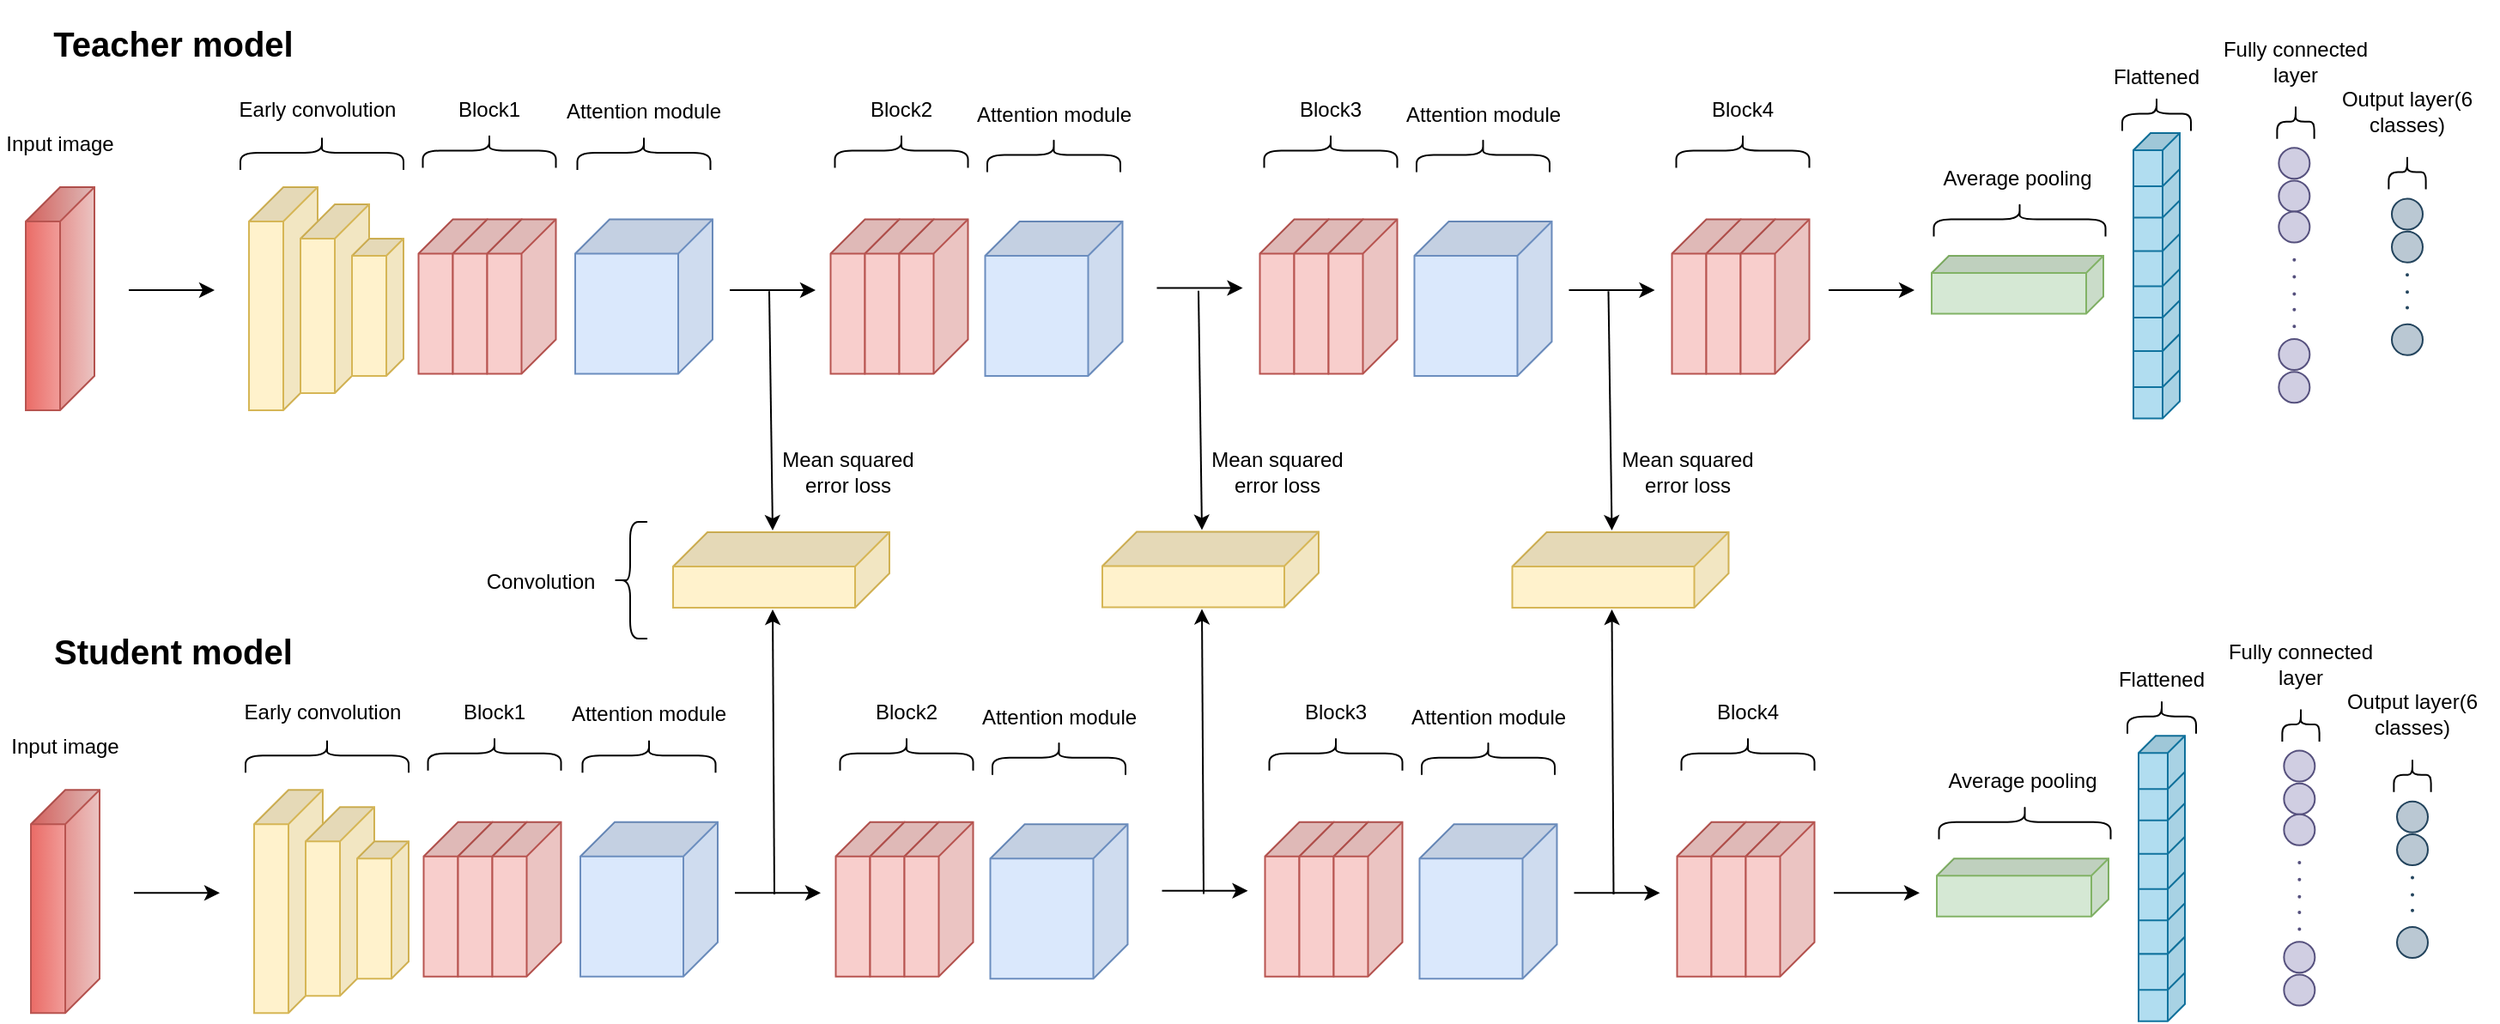 <mxfile version="24.7.7">
  <diagram name="Page-1" id="6wNPviEtGtvyHpQTMu6z">
    <mxGraphModel dx="1420" dy="754" grid="0" gridSize="10" guides="1" tooltips="1" connect="1" arrows="1" fold="1" page="1" pageScale="1" pageWidth="5000" pageHeight="5000" math="0" shadow="0">
      <root>
        <mxCell id="0" />
        <mxCell id="1" parent="0" />
        <mxCell id="qzAD7Rs5hsLMfUEjHufi-1" value="" style="shape=cube;whiteSpace=wrap;html=1;boundedLbl=1;backgroundOutline=1;darkOpacity=0.05;darkOpacity2=0.1;direction=south;fillColor=#f8cecc;strokeColor=#b85450;gradientColor=#ea6b66;" parent="1" vertex="1">
          <mxGeometry x="160" y="410" width="40" height="130" as="geometry" />
        </mxCell>
        <mxCell id="qzAD7Rs5hsLMfUEjHufi-2" value="Input image" style="text;html=1;align=center;verticalAlign=middle;whiteSpace=wrap;rounded=0;" parent="1" vertex="1">
          <mxGeometry x="145" y="370" width="70" height="30" as="geometry" />
        </mxCell>
        <mxCell id="qzAD7Rs5hsLMfUEjHufi-3" value="" style="endArrow=classic;html=1;rounded=0;" parent="1" edge="1">
          <mxGeometry width="50" height="50" relative="1" as="geometry">
            <mxPoint x="220" y="470" as="sourcePoint" />
            <mxPoint x="270" y="470" as="targetPoint" />
          </mxGeometry>
        </mxCell>
        <mxCell id="qzAD7Rs5hsLMfUEjHufi-4" value="" style="shape=cube;whiteSpace=wrap;html=1;boundedLbl=1;backgroundOutline=1;darkOpacity=0.05;darkOpacity2=0.1;direction=south;size=20;fillColor=#fff2cc;strokeColor=#d6b656;" parent="1" vertex="1">
          <mxGeometry x="290" y="410" width="40" height="130" as="geometry" />
        </mxCell>
        <mxCell id="qzAD7Rs5hsLMfUEjHufi-5" value="" style="shape=cube;whiteSpace=wrap;html=1;boundedLbl=1;backgroundOutline=1;darkOpacity=0.05;darkOpacity2=0.1;direction=south;fillColor=#fff2cc;strokeColor=#d6b656;" parent="1" vertex="1">
          <mxGeometry x="320" y="420" width="40" height="110" as="geometry" />
        </mxCell>
        <mxCell id="qzAD7Rs5hsLMfUEjHufi-6" value="" style="shape=cube;whiteSpace=wrap;html=1;boundedLbl=1;backgroundOutline=1;darkOpacity=0.05;darkOpacity2=0.1;direction=south;size=10;fillColor=#fff2cc;strokeColor=#d6b656;" parent="1" vertex="1">
          <mxGeometry x="350" y="440" width="30" height="80" as="geometry" />
        </mxCell>
        <mxCell id="qzAD7Rs5hsLMfUEjHufi-7" value="" style="shape=curlyBracket;whiteSpace=wrap;html=1;rounded=1;flipH=1;labelPosition=right;verticalLabelPosition=middle;align=left;verticalAlign=middle;rotation=-90;" parent="1" vertex="1">
          <mxGeometry x="322.5" y="342.5" width="20" height="95" as="geometry" />
        </mxCell>
        <mxCell id="qzAD7Rs5hsLMfUEjHufi-8" value="Early convolution" style="text;html=1;align=center;verticalAlign=middle;whiteSpace=wrap;rounded=0;" parent="1" vertex="1">
          <mxGeometry x="280" y="350" width="100" height="30" as="geometry" />
        </mxCell>
        <mxCell id="7HWSwMcLxFaWkFFoOp-o-2" value="" style="shape=cube;whiteSpace=wrap;html=1;boundedLbl=1;backgroundOutline=1;darkOpacity=0.05;darkOpacity2=0.1;direction=south;fillColor=#f8cecc;strokeColor=#b85450;" vertex="1" parent="1">
          <mxGeometry x="388.75" y="428.75" width="40" height="90" as="geometry" />
        </mxCell>
        <mxCell id="7HWSwMcLxFaWkFFoOp-o-4" value="" style="shape=cube;whiteSpace=wrap;html=1;boundedLbl=1;backgroundOutline=1;darkOpacity=0.05;darkOpacity2=0.1;direction=south;fillColor=#f8cecc;strokeColor=#b85450;" vertex="1" parent="1">
          <mxGeometry x="408.75" y="428.75" width="40" height="90" as="geometry" />
        </mxCell>
        <mxCell id="7HWSwMcLxFaWkFFoOp-o-5" value="" style="shape=cube;whiteSpace=wrap;html=1;boundedLbl=1;backgroundOutline=1;darkOpacity=0.05;darkOpacity2=0.1;direction=south;fillColor=#f8cecc;strokeColor=#b85450;" vertex="1" parent="1">
          <mxGeometry x="428.75" y="428.75" width="40" height="90" as="geometry" />
        </mxCell>
        <mxCell id="7HWSwMcLxFaWkFFoOp-o-7" value="" style="shape=curlyBracket;whiteSpace=wrap;html=1;rounded=1;flipH=1;labelPosition=right;verticalLabelPosition=middle;align=left;verticalAlign=middle;rotation=-90;" vertex="1" parent="1">
          <mxGeometry x="420" y="350" width="20" height="77.5" as="geometry" />
        </mxCell>
        <mxCell id="7HWSwMcLxFaWkFFoOp-o-8" value="Block1" style="text;html=1;align=center;verticalAlign=middle;whiteSpace=wrap;rounded=0;" vertex="1" parent="1">
          <mxGeometry x="380" y="350" width="100" height="30" as="geometry" />
        </mxCell>
        <mxCell id="7HWSwMcLxFaWkFFoOp-o-9" value="" style="shape=cube;whiteSpace=wrap;html=1;boundedLbl=1;backgroundOutline=1;darkOpacity=0.05;darkOpacity2=0.1;direction=south;fillColor=#dae8fc;strokeColor=#6c8ebf;" vertex="1" parent="1">
          <mxGeometry x="480" y="428.75" width="80" height="90" as="geometry" />
        </mxCell>
        <mxCell id="7HWSwMcLxFaWkFFoOp-o-10" value="" style="shape=curlyBracket;whiteSpace=wrap;html=1;rounded=1;flipH=1;labelPosition=right;verticalLabelPosition=middle;align=left;verticalAlign=middle;rotation=-90;" vertex="1" parent="1">
          <mxGeometry x="510" y="351.25" width="20" height="77.5" as="geometry" />
        </mxCell>
        <mxCell id="7HWSwMcLxFaWkFFoOp-o-11" value="Attention module" style="text;html=1;align=center;verticalAlign=middle;whiteSpace=wrap;rounded=0;" vertex="1" parent="1">
          <mxGeometry x="470" y="351.25" width="100" height="30" as="geometry" />
        </mxCell>
        <mxCell id="7HWSwMcLxFaWkFFoOp-o-12" value="" style="endArrow=classic;html=1;rounded=0;" edge="1" parent="1">
          <mxGeometry width="50" height="50" relative="1" as="geometry">
            <mxPoint x="570" y="470" as="sourcePoint" />
            <mxPoint x="620" y="470" as="targetPoint" />
          </mxGeometry>
        </mxCell>
        <mxCell id="7HWSwMcLxFaWkFFoOp-o-13" value="" style="shape=cube;whiteSpace=wrap;html=1;boundedLbl=1;backgroundOutline=1;darkOpacity=0.05;darkOpacity2=0.1;direction=south;fillColor=#f8cecc;strokeColor=#b85450;" vertex="1" parent="1">
          <mxGeometry x="628.75" y="428.75" width="40" height="90" as="geometry" />
        </mxCell>
        <mxCell id="7HWSwMcLxFaWkFFoOp-o-14" value="" style="shape=cube;whiteSpace=wrap;html=1;boundedLbl=1;backgroundOutline=1;darkOpacity=0.05;darkOpacity2=0.1;direction=south;fillColor=#f8cecc;strokeColor=#b85450;" vertex="1" parent="1">
          <mxGeometry x="648.75" y="428.75" width="40" height="90" as="geometry" />
        </mxCell>
        <mxCell id="7HWSwMcLxFaWkFFoOp-o-15" value="" style="shape=cube;whiteSpace=wrap;html=1;boundedLbl=1;backgroundOutline=1;darkOpacity=0.05;darkOpacity2=0.1;direction=south;fillColor=#f8cecc;strokeColor=#b85450;" vertex="1" parent="1">
          <mxGeometry x="668.75" y="428.75" width="40" height="90" as="geometry" />
        </mxCell>
        <mxCell id="7HWSwMcLxFaWkFFoOp-o-16" value="" style="shape=curlyBracket;whiteSpace=wrap;html=1;rounded=1;flipH=1;labelPosition=right;verticalLabelPosition=middle;align=left;verticalAlign=middle;rotation=-90;" vertex="1" parent="1">
          <mxGeometry x="660" y="350" width="20" height="77.5" as="geometry" />
        </mxCell>
        <mxCell id="7HWSwMcLxFaWkFFoOp-o-17" value="Block2" style="text;html=1;align=center;verticalAlign=middle;whiteSpace=wrap;rounded=0;" vertex="1" parent="1">
          <mxGeometry x="620" y="350" width="100" height="30" as="geometry" />
        </mxCell>
        <mxCell id="7HWSwMcLxFaWkFFoOp-o-18" value="" style="shape=cube;whiteSpace=wrap;html=1;boundedLbl=1;backgroundOutline=1;darkOpacity=0.05;darkOpacity2=0.1;direction=south;fillColor=#dae8fc;strokeColor=#6c8ebf;" vertex="1" parent="1">
          <mxGeometry x="718.75" y="430" width="80" height="90" as="geometry" />
        </mxCell>
        <mxCell id="7HWSwMcLxFaWkFFoOp-o-19" value="" style="shape=curlyBracket;whiteSpace=wrap;html=1;rounded=1;flipH=1;labelPosition=right;verticalLabelPosition=middle;align=left;verticalAlign=middle;rotation=-90;" vertex="1" parent="1">
          <mxGeometry x="748.75" y="352.5" width="20" height="77.5" as="geometry" />
        </mxCell>
        <mxCell id="7HWSwMcLxFaWkFFoOp-o-20" value="Attention module" style="text;html=1;align=center;verticalAlign=middle;whiteSpace=wrap;rounded=0;" vertex="1" parent="1">
          <mxGeometry x="708.75" y="352.5" width="100" height="30" as="geometry" />
        </mxCell>
        <mxCell id="7HWSwMcLxFaWkFFoOp-o-21" value="" style="endArrow=classic;html=1;rounded=0;" edge="1" parent="1">
          <mxGeometry width="50" height="50" relative="1" as="geometry">
            <mxPoint x="818.75" y="468.75" as="sourcePoint" />
            <mxPoint x="868.75" y="468.75" as="targetPoint" />
          </mxGeometry>
        </mxCell>
        <mxCell id="7HWSwMcLxFaWkFFoOp-o-22" value="" style="shape=cube;whiteSpace=wrap;html=1;boundedLbl=1;backgroundOutline=1;darkOpacity=0.05;darkOpacity2=0.1;direction=south;fillColor=#f8cecc;strokeColor=#b85450;" vertex="1" parent="1">
          <mxGeometry x="878.75" y="428.75" width="40" height="90" as="geometry" />
        </mxCell>
        <mxCell id="7HWSwMcLxFaWkFFoOp-o-23" value="" style="shape=cube;whiteSpace=wrap;html=1;boundedLbl=1;backgroundOutline=1;darkOpacity=0.05;darkOpacity2=0.1;direction=south;fillColor=#f8cecc;strokeColor=#b85450;" vertex="1" parent="1">
          <mxGeometry x="898.75" y="428.75" width="40" height="90" as="geometry" />
        </mxCell>
        <mxCell id="7HWSwMcLxFaWkFFoOp-o-24" value="" style="shape=cube;whiteSpace=wrap;html=1;boundedLbl=1;backgroundOutline=1;darkOpacity=0.05;darkOpacity2=0.1;direction=south;fillColor=#f8cecc;strokeColor=#b85450;" vertex="1" parent="1">
          <mxGeometry x="918.75" y="428.75" width="40" height="90" as="geometry" />
        </mxCell>
        <mxCell id="7HWSwMcLxFaWkFFoOp-o-25" value="" style="shape=curlyBracket;whiteSpace=wrap;html=1;rounded=1;flipH=1;labelPosition=right;verticalLabelPosition=middle;align=left;verticalAlign=middle;rotation=-90;" vertex="1" parent="1">
          <mxGeometry x="910" y="350" width="20" height="77.5" as="geometry" />
        </mxCell>
        <mxCell id="7HWSwMcLxFaWkFFoOp-o-26" value="Block3" style="text;html=1;align=center;verticalAlign=middle;whiteSpace=wrap;rounded=0;" vertex="1" parent="1">
          <mxGeometry x="870" y="350" width="100" height="30" as="geometry" />
        </mxCell>
        <mxCell id="7HWSwMcLxFaWkFFoOp-o-27" value="" style="shape=cube;whiteSpace=wrap;html=1;boundedLbl=1;backgroundOutline=1;darkOpacity=0.05;darkOpacity2=0.1;direction=south;fillColor=#dae8fc;strokeColor=#6c8ebf;" vertex="1" parent="1">
          <mxGeometry x="968.75" y="430" width="80" height="90" as="geometry" />
        </mxCell>
        <mxCell id="7HWSwMcLxFaWkFFoOp-o-28" value="" style="shape=curlyBracket;whiteSpace=wrap;html=1;rounded=1;flipH=1;labelPosition=right;verticalLabelPosition=middle;align=left;verticalAlign=middle;rotation=-90;" vertex="1" parent="1">
          <mxGeometry x="998.75" y="352.5" width="20" height="77.5" as="geometry" />
        </mxCell>
        <mxCell id="7HWSwMcLxFaWkFFoOp-o-29" value="Attention module" style="text;html=1;align=center;verticalAlign=middle;whiteSpace=wrap;rounded=0;" vertex="1" parent="1">
          <mxGeometry x="958.75" y="352.5" width="100" height="30" as="geometry" />
        </mxCell>
        <mxCell id="7HWSwMcLxFaWkFFoOp-o-30" value="" style="endArrow=classic;html=1;rounded=0;" edge="1" parent="1">
          <mxGeometry width="50" height="50" relative="1" as="geometry">
            <mxPoint x="1058.75" y="470" as="sourcePoint" />
            <mxPoint x="1108.75" y="470" as="targetPoint" />
          </mxGeometry>
        </mxCell>
        <mxCell id="7HWSwMcLxFaWkFFoOp-o-31" value="" style="shape=cube;whiteSpace=wrap;html=1;boundedLbl=1;backgroundOutline=1;darkOpacity=0.05;darkOpacity2=0.1;direction=south;fillColor=#f8cecc;strokeColor=#b85450;" vertex="1" parent="1">
          <mxGeometry x="1118.75" y="428.75" width="40" height="90" as="geometry" />
        </mxCell>
        <mxCell id="7HWSwMcLxFaWkFFoOp-o-32" value="" style="shape=cube;whiteSpace=wrap;html=1;boundedLbl=1;backgroundOutline=1;darkOpacity=0.05;darkOpacity2=0.1;direction=south;fillColor=#f8cecc;strokeColor=#b85450;" vertex="1" parent="1">
          <mxGeometry x="1138.75" y="428.75" width="40" height="90" as="geometry" />
        </mxCell>
        <mxCell id="7HWSwMcLxFaWkFFoOp-o-33" value="" style="shape=cube;whiteSpace=wrap;html=1;boundedLbl=1;backgroundOutline=1;darkOpacity=0.05;darkOpacity2=0.1;direction=south;fillColor=#f8cecc;strokeColor=#b85450;" vertex="1" parent="1">
          <mxGeometry x="1158.75" y="428.75" width="40" height="90" as="geometry" />
        </mxCell>
        <mxCell id="7HWSwMcLxFaWkFFoOp-o-34" value="" style="shape=curlyBracket;whiteSpace=wrap;html=1;rounded=1;flipH=1;labelPosition=right;verticalLabelPosition=middle;align=left;verticalAlign=middle;rotation=-90;" vertex="1" parent="1">
          <mxGeometry x="1150" y="350" width="20" height="77.5" as="geometry" />
        </mxCell>
        <mxCell id="7HWSwMcLxFaWkFFoOp-o-35" value="Block4" style="text;html=1;align=center;verticalAlign=middle;whiteSpace=wrap;rounded=0;" vertex="1" parent="1">
          <mxGeometry x="1110" y="350" width="100" height="30" as="geometry" />
        </mxCell>
        <mxCell id="7HWSwMcLxFaWkFFoOp-o-36" value="" style="shape=cube;whiteSpace=wrap;html=1;boundedLbl=1;backgroundOutline=1;darkOpacity=0.05;darkOpacity2=0.1;size=10;direction=south;fillColor=#d5e8d4;strokeColor=#82b366;" vertex="1" parent="1">
          <mxGeometry x="1270" y="450" width="100" height="33.75" as="geometry" />
        </mxCell>
        <mxCell id="7HWSwMcLxFaWkFFoOp-o-37" value="" style="endArrow=classic;html=1;rounded=0;" edge="1" parent="1">
          <mxGeometry width="50" height="50" relative="1" as="geometry">
            <mxPoint x="1210" y="470" as="sourcePoint" />
            <mxPoint x="1260" y="470" as="targetPoint" />
          </mxGeometry>
        </mxCell>
        <mxCell id="7HWSwMcLxFaWkFFoOp-o-38" value="" style="shape=curlyBracket;whiteSpace=wrap;html=1;rounded=1;flipH=1;labelPosition=right;verticalLabelPosition=middle;align=left;verticalAlign=middle;rotation=-90;" vertex="1" parent="1">
          <mxGeometry x="1311.25" y="378.75" width="20" height="100" as="geometry" />
        </mxCell>
        <mxCell id="7HWSwMcLxFaWkFFoOp-o-39" value="Average pooling" style="text;html=1;align=center;verticalAlign=middle;whiteSpace=wrap;rounded=0;" vertex="1" parent="1">
          <mxGeometry x="1270" y="390" width="100" height="30" as="geometry" />
        </mxCell>
        <mxCell id="7HWSwMcLxFaWkFFoOp-o-57" value="" style="shape=cube;whiteSpace=wrap;html=1;boundedLbl=1;backgroundOutline=1;darkOpacity=0.05;darkOpacity2=0.1;size=10;direction=south;fillColor=#b1ddf0;strokeColor=#10739e;" vertex="1" parent="1">
          <mxGeometry x="1387.5" y="515.5" width="27" height="29.25" as="geometry" />
        </mxCell>
        <mxCell id="7HWSwMcLxFaWkFFoOp-o-58" value="" style="shape=cube;whiteSpace=wrap;html=1;boundedLbl=1;backgroundOutline=1;darkOpacity=0.05;darkOpacity2=0.1;size=10;direction=south;fillColor=#b1ddf0;strokeColor=#10739e;" vertex="1" parent="1">
          <mxGeometry x="1387.5" y="495.5" width="27" height="31" as="geometry" />
        </mxCell>
        <mxCell id="7HWSwMcLxFaWkFFoOp-o-59" value="" style="shape=cube;whiteSpace=wrap;html=1;boundedLbl=1;backgroundOutline=1;darkOpacity=0.05;darkOpacity2=0.1;size=10;direction=south;fillColor=#b1ddf0;strokeColor=#10739e;" vertex="1" parent="1">
          <mxGeometry x="1387.5" y="474.5" width="27" height="31" as="geometry" />
        </mxCell>
        <mxCell id="7HWSwMcLxFaWkFFoOp-o-60" value="" style="shape=cube;whiteSpace=wrap;html=1;boundedLbl=1;backgroundOutline=1;darkOpacity=0.05;darkOpacity2=0.1;size=10;direction=south;fillColor=#b1ddf0;strokeColor=#10739e;" vertex="1" parent="1">
          <mxGeometry x="1387.5" y="456.75" width="27" height="29.25" as="geometry" />
        </mxCell>
        <mxCell id="7HWSwMcLxFaWkFFoOp-o-61" value="" style="shape=cube;whiteSpace=wrap;html=1;boundedLbl=1;backgroundOutline=1;darkOpacity=0.05;darkOpacity2=0.1;size=10;direction=south;fillColor=#b1ddf0;strokeColor=#10739e;" vertex="1" parent="1">
          <mxGeometry x="1387.5" y="436.75" width="27" height="31" as="geometry" />
        </mxCell>
        <mxCell id="7HWSwMcLxFaWkFFoOp-o-62" value="" style="shape=cube;whiteSpace=wrap;html=1;boundedLbl=1;backgroundOutline=1;darkOpacity=0.05;darkOpacity2=0.1;size=10;direction=south;fillColor=#b1ddf0;strokeColor=#10739e;" vertex="1" parent="1">
          <mxGeometry x="1387.5" y="416.25" width="27" height="31" as="geometry" />
        </mxCell>
        <mxCell id="7HWSwMcLxFaWkFFoOp-o-63" value="" style="shape=cube;whiteSpace=wrap;html=1;boundedLbl=1;backgroundOutline=1;darkOpacity=0.05;darkOpacity2=0.1;size=10;direction=south;fillColor=#b1ddf0;strokeColor=#10739e;" vertex="1" parent="1">
          <mxGeometry x="1387.5" y="398.5" width="27" height="29.25" as="geometry" />
        </mxCell>
        <mxCell id="7HWSwMcLxFaWkFFoOp-o-64" value="" style="shape=cube;whiteSpace=wrap;html=1;boundedLbl=1;backgroundOutline=1;darkOpacity=0.05;darkOpacity2=0.1;size=10;direction=south;fillColor=#b1ddf0;strokeColor=#10739e;" vertex="1" parent="1">
          <mxGeometry x="1387.5" y="378.5" width="27" height="31" as="geometry" />
        </mxCell>
        <mxCell id="7HWSwMcLxFaWkFFoOp-o-65" value="" style="shape=curlyBracket;whiteSpace=wrap;html=1;rounded=1;flipH=1;labelPosition=right;verticalLabelPosition=middle;align=left;verticalAlign=middle;rotation=-90;" vertex="1" parent="1">
          <mxGeometry x="1391" y="347.25" width="20" height="40" as="geometry" />
        </mxCell>
        <mxCell id="7HWSwMcLxFaWkFFoOp-o-66" value="Flattened" style="text;html=1;align=center;verticalAlign=middle;whiteSpace=wrap;rounded=0;" vertex="1" parent="1">
          <mxGeometry x="1351" y="331" width="100" height="30" as="geometry" />
        </mxCell>
        <mxCell id="7HWSwMcLxFaWkFFoOp-o-67" value="" style="ellipse;whiteSpace=wrap;html=1;aspect=fixed;fillColor=#d0cee2;strokeColor=#56517e;" vertex="1" parent="1">
          <mxGeometry x="1472.18" y="387.12" width="18" height="18" as="geometry" />
        </mxCell>
        <mxCell id="7HWSwMcLxFaWkFFoOp-o-68" value="" style="ellipse;whiteSpace=wrap;html=1;aspect=fixed;fillColor=#d0cee2;strokeColor=#56517e;" vertex="1" parent="1">
          <mxGeometry x="1472.18" y="406.25" width="18" height="18" as="geometry" />
        </mxCell>
        <mxCell id="7HWSwMcLxFaWkFFoOp-o-69" value="" style="ellipse;whiteSpace=wrap;html=1;aspect=fixed;fillColor=#d0cee2;strokeColor=#56517e;" vertex="1" parent="1">
          <mxGeometry x="1472.18" y="424.25" width="18" height="18" as="geometry" />
        </mxCell>
        <mxCell id="7HWSwMcLxFaWkFFoOp-o-73" value="" style="ellipse;whiteSpace=wrap;html=1;aspect=fixed;fillColor=#d0cee2;strokeColor=#56517e;" vertex="1" parent="1">
          <mxGeometry x="1472.18" y="498.51" width="18" height="18" as="geometry" />
        </mxCell>
        <mxCell id="7HWSwMcLxFaWkFFoOp-o-74" value="" style="ellipse;whiteSpace=wrap;html=1;aspect=fixed;fillColor=#d0cee2;strokeColor=#56517e;" vertex="1" parent="1">
          <mxGeometry x="1472.18" y="517.64" width="18" height="18" as="geometry" />
        </mxCell>
        <mxCell id="7HWSwMcLxFaWkFFoOp-o-75" value="" style="ellipse;whiteSpace=wrap;html=1;aspect=fixed;fillColor=#bac8d3;strokeColor=#23445d;" vertex="1" parent="1">
          <mxGeometry x="1538" y="416.73" width="18" height="18" as="geometry" />
        </mxCell>
        <mxCell id="7HWSwMcLxFaWkFFoOp-o-76" value="" style="ellipse;whiteSpace=wrap;html=1;aspect=fixed;fillColor=#bac8d3;strokeColor=#23445d;" vertex="1" parent="1">
          <mxGeometry x="1538" y="435.86" width="18" height="18" as="geometry" />
        </mxCell>
        <mxCell id="7HWSwMcLxFaWkFFoOp-o-77" value="" style="ellipse;whiteSpace=wrap;html=1;aspect=fixed;fillColor=#bac8d3;strokeColor=#23445d;" vertex="1" parent="1">
          <mxGeometry x="1546.5" y="460.62" width="1" height="1" as="geometry" />
        </mxCell>
        <mxCell id="7HWSwMcLxFaWkFFoOp-o-79" value="" style="ellipse;whiteSpace=wrap;html=1;aspect=fixed;fillColor=#bac8d3;strokeColor=#23445d;" vertex="1" parent="1">
          <mxGeometry x="1546.5" y="470.61" width="1" height="1" as="geometry" />
        </mxCell>
        <mxCell id="7HWSwMcLxFaWkFFoOp-o-80" value="" style="ellipse;whiteSpace=wrap;html=1;aspect=fixed;fillColor=#bac8d3;strokeColor=#23445d;" vertex="1" parent="1">
          <mxGeometry x="1546.5" y="479.75" width="1" height="1" as="geometry" />
        </mxCell>
        <mxCell id="7HWSwMcLxFaWkFFoOp-o-83" value="" style="ellipse;whiteSpace=wrap;html=1;aspect=fixed;fillColor=#bac8d3;strokeColor=#23445d;" vertex="1" parent="1">
          <mxGeometry x="1538" y="489.86" width="18" height="18" as="geometry" />
        </mxCell>
        <mxCell id="7HWSwMcLxFaWkFFoOp-o-84" value="" style="ellipse;whiteSpace=wrap;html=1;aspect=fixed;fillColor=#d0cee2;strokeColor=#56517e;" vertex="1" parent="1">
          <mxGeometry x="1480.68" y="461.8" width="1" height="1" as="geometry" />
        </mxCell>
        <mxCell id="7HWSwMcLxFaWkFFoOp-o-85" value="" style="ellipse;whiteSpace=wrap;html=1;aspect=fixed;fillColor=#d0cee2;strokeColor=#56517e;" vertex="1" parent="1">
          <mxGeometry x="1480.68" y="471.79" width="1" height="1" as="geometry" />
        </mxCell>
        <mxCell id="7HWSwMcLxFaWkFFoOp-o-86" value="" style="ellipse;whiteSpace=wrap;html=1;aspect=fixed;fillColor=#d0cee2;strokeColor=#56517e;" vertex="1" parent="1">
          <mxGeometry x="1480.68" y="480.93" width="1" height="1" as="geometry" />
        </mxCell>
        <mxCell id="7HWSwMcLxFaWkFFoOp-o-87" value="" style="ellipse;whiteSpace=wrap;html=1;aspect=fixed;fillColor=#d0cee2;strokeColor=#56517e;" vertex="1" parent="1">
          <mxGeometry x="1480.68" y="451.87" width="1" height="1" as="geometry" />
        </mxCell>
        <mxCell id="7HWSwMcLxFaWkFFoOp-o-88" value="" style="ellipse;whiteSpace=wrap;html=1;aspect=fixed;fillColor=#d0cee2;strokeColor=#56517e;" vertex="1" parent="1">
          <mxGeometry x="1480.68" y="490.62" width="1" height="1" as="geometry" />
        </mxCell>
        <mxCell id="7HWSwMcLxFaWkFFoOp-o-89" value="" style="shape=curlyBracket;whiteSpace=wrap;html=1;rounded=1;flipH=1;labelPosition=right;verticalLabelPosition=middle;align=left;verticalAlign=middle;rotation=-90;" vertex="1" parent="1">
          <mxGeometry x="1472" y="361.06" width="20" height="21.62" as="geometry" />
        </mxCell>
        <mxCell id="7HWSwMcLxFaWkFFoOp-o-90" value="Fully connected layer" style="text;html=1;align=center;verticalAlign=middle;whiteSpace=wrap;rounded=0;" vertex="1" parent="1">
          <mxGeometry x="1432" y="321.87" width="100" height="30" as="geometry" />
        </mxCell>
        <mxCell id="7HWSwMcLxFaWkFFoOp-o-91" value="" style="shape=curlyBracket;whiteSpace=wrap;html=1;rounded=1;flipH=1;labelPosition=right;verticalLabelPosition=middle;align=left;verticalAlign=middle;rotation=-90;" vertex="1" parent="1">
          <mxGeometry x="1537" y="390.44" width="20" height="21.62" as="geometry" />
        </mxCell>
        <mxCell id="7HWSwMcLxFaWkFFoOp-o-92" value="Output layer(6 classes)" style="text;html=1;align=center;verticalAlign=middle;whiteSpace=wrap;rounded=0;" vertex="1" parent="1">
          <mxGeometry x="1497" y="351.25" width="100" height="30" as="geometry" />
        </mxCell>
        <mxCell id="7HWSwMcLxFaWkFFoOp-o-93" value="" style="shape=cube;whiteSpace=wrap;html=1;boundedLbl=1;backgroundOutline=1;darkOpacity=0.05;darkOpacity2=0.1;direction=south;fillColor=#f8cecc;strokeColor=#b85450;gradientColor=#ea6b66;" vertex="1" parent="1">
          <mxGeometry x="163" y="761.13" width="40" height="130" as="geometry" />
        </mxCell>
        <mxCell id="7HWSwMcLxFaWkFFoOp-o-94" value="Input image" style="text;html=1;align=center;verticalAlign=middle;whiteSpace=wrap;rounded=0;" vertex="1" parent="1">
          <mxGeometry x="148" y="721.13" width="70" height="30" as="geometry" />
        </mxCell>
        <mxCell id="7HWSwMcLxFaWkFFoOp-o-95" value="" style="endArrow=classic;html=1;rounded=0;" edge="1" parent="1">
          <mxGeometry width="50" height="50" relative="1" as="geometry">
            <mxPoint x="223" y="821.13" as="sourcePoint" />
            <mxPoint x="273" y="821.13" as="targetPoint" />
          </mxGeometry>
        </mxCell>
        <mxCell id="7HWSwMcLxFaWkFFoOp-o-96" value="" style="shape=cube;whiteSpace=wrap;html=1;boundedLbl=1;backgroundOutline=1;darkOpacity=0.05;darkOpacity2=0.1;direction=south;size=20;fillColor=#fff2cc;strokeColor=#d6b656;" vertex="1" parent="1">
          <mxGeometry x="293" y="761.13" width="40" height="130" as="geometry" />
        </mxCell>
        <mxCell id="7HWSwMcLxFaWkFFoOp-o-97" value="" style="shape=cube;whiteSpace=wrap;html=1;boundedLbl=1;backgroundOutline=1;darkOpacity=0.05;darkOpacity2=0.1;direction=south;fillColor=#fff2cc;strokeColor=#d6b656;" vertex="1" parent="1">
          <mxGeometry x="323" y="771.13" width="40" height="110" as="geometry" />
        </mxCell>
        <mxCell id="7HWSwMcLxFaWkFFoOp-o-98" value="" style="shape=cube;whiteSpace=wrap;html=1;boundedLbl=1;backgroundOutline=1;darkOpacity=0.05;darkOpacity2=0.1;direction=south;size=10;fillColor=#fff2cc;strokeColor=#d6b656;" vertex="1" parent="1">
          <mxGeometry x="353" y="791.13" width="30" height="80" as="geometry" />
        </mxCell>
        <mxCell id="7HWSwMcLxFaWkFFoOp-o-99" value="" style="shape=curlyBracket;whiteSpace=wrap;html=1;rounded=1;flipH=1;labelPosition=right;verticalLabelPosition=middle;align=left;verticalAlign=middle;rotation=-90;" vertex="1" parent="1">
          <mxGeometry x="325.5" y="693.63" width="20" height="95" as="geometry" />
        </mxCell>
        <mxCell id="7HWSwMcLxFaWkFFoOp-o-100" value="Early convolution" style="text;html=1;align=center;verticalAlign=middle;whiteSpace=wrap;rounded=0;" vertex="1" parent="1">
          <mxGeometry x="283" y="701.13" width="100" height="30" as="geometry" />
        </mxCell>
        <mxCell id="7HWSwMcLxFaWkFFoOp-o-101" value="" style="shape=cube;whiteSpace=wrap;html=1;boundedLbl=1;backgroundOutline=1;darkOpacity=0.05;darkOpacity2=0.1;direction=south;fillColor=#f8cecc;strokeColor=#b85450;" vertex="1" parent="1">
          <mxGeometry x="391.75" y="779.88" width="40" height="90" as="geometry" />
        </mxCell>
        <mxCell id="7HWSwMcLxFaWkFFoOp-o-102" value="" style="shape=cube;whiteSpace=wrap;html=1;boundedLbl=1;backgroundOutline=1;darkOpacity=0.05;darkOpacity2=0.1;direction=south;fillColor=#f8cecc;strokeColor=#b85450;" vertex="1" parent="1">
          <mxGeometry x="411.75" y="779.88" width="40" height="90" as="geometry" />
        </mxCell>
        <mxCell id="7HWSwMcLxFaWkFFoOp-o-103" value="" style="shape=cube;whiteSpace=wrap;html=1;boundedLbl=1;backgroundOutline=1;darkOpacity=0.05;darkOpacity2=0.1;direction=south;fillColor=#f8cecc;strokeColor=#b85450;" vertex="1" parent="1">
          <mxGeometry x="431.75" y="779.88" width="40" height="90" as="geometry" />
        </mxCell>
        <mxCell id="7HWSwMcLxFaWkFFoOp-o-104" value="" style="shape=curlyBracket;whiteSpace=wrap;html=1;rounded=1;flipH=1;labelPosition=right;verticalLabelPosition=middle;align=left;verticalAlign=middle;rotation=-90;" vertex="1" parent="1">
          <mxGeometry x="423" y="701.13" width="20" height="77.5" as="geometry" />
        </mxCell>
        <mxCell id="7HWSwMcLxFaWkFFoOp-o-105" value="Block1" style="text;html=1;align=center;verticalAlign=middle;whiteSpace=wrap;rounded=0;" vertex="1" parent="1">
          <mxGeometry x="383" y="701.13" width="100" height="30" as="geometry" />
        </mxCell>
        <mxCell id="7HWSwMcLxFaWkFFoOp-o-106" value="" style="shape=cube;whiteSpace=wrap;html=1;boundedLbl=1;backgroundOutline=1;darkOpacity=0.05;darkOpacity2=0.1;direction=south;fillColor=#dae8fc;strokeColor=#6c8ebf;" vertex="1" parent="1">
          <mxGeometry x="483" y="779.88" width="80" height="90" as="geometry" />
        </mxCell>
        <mxCell id="7HWSwMcLxFaWkFFoOp-o-107" value="" style="shape=curlyBracket;whiteSpace=wrap;html=1;rounded=1;flipH=1;labelPosition=right;verticalLabelPosition=middle;align=left;verticalAlign=middle;rotation=-90;" vertex="1" parent="1">
          <mxGeometry x="513" y="702.38" width="20" height="77.5" as="geometry" />
        </mxCell>
        <mxCell id="7HWSwMcLxFaWkFFoOp-o-108" value="Attention module" style="text;html=1;align=center;verticalAlign=middle;whiteSpace=wrap;rounded=0;" vertex="1" parent="1">
          <mxGeometry x="473" y="702.38" width="100" height="30" as="geometry" />
        </mxCell>
        <mxCell id="7HWSwMcLxFaWkFFoOp-o-109" value="" style="endArrow=classic;html=1;rounded=0;" edge="1" parent="1">
          <mxGeometry width="50" height="50" relative="1" as="geometry">
            <mxPoint x="573" y="821.13" as="sourcePoint" />
            <mxPoint x="623" y="821.13" as="targetPoint" />
          </mxGeometry>
        </mxCell>
        <mxCell id="7HWSwMcLxFaWkFFoOp-o-110" value="" style="shape=cube;whiteSpace=wrap;html=1;boundedLbl=1;backgroundOutline=1;darkOpacity=0.05;darkOpacity2=0.1;direction=south;fillColor=#f8cecc;strokeColor=#b85450;" vertex="1" parent="1">
          <mxGeometry x="631.75" y="779.88" width="40" height="90" as="geometry" />
        </mxCell>
        <mxCell id="7HWSwMcLxFaWkFFoOp-o-111" value="" style="shape=cube;whiteSpace=wrap;html=1;boundedLbl=1;backgroundOutline=1;darkOpacity=0.05;darkOpacity2=0.1;direction=south;fillColor=#f8cecc;strokeColor=#b85450;" vertex="1" parent="1">
          <mxGeometry x="651.75" y="779.88" width="40" height="90" as="geometry" />
        </mxCell>
        <mxCell id="7HWSwMcLxFaWkFFoOp-o-112" value="" style="shape=cube;whiteSpace=wrap;html=1;boundedLbl=1;backgroundOutline=1;darkOpacity=0.05;darkOpacity2=0.1;direction=south;fillColor=#f8cecc;strokeColor=#b85450;" vertex="1" parent="1">
          <mxGeometry x="671.75" y="779.88" width="40" height="90" as="geometry" />
        </mxCell>
        <mxCell id="7HWSwMcLxFaWkFFoOp-o-113" value="" style="shape=curlyBracket;whiteSpace=wrap;html=1;rounded=1;flipH=1;labelPosition=right;verticalLabelPosition=middle;align=left;verticalAlign=middle;rotation=-90;" vertex="1" parent="1">
          <mxGeometry x="663" y="701.13" width="20" height="77.5" as="geometry" />
        </mxCell>
        <mxCell id="7HWSwMcLxFaWkFFoOp-o-114" value="Block2" style="text;html=1;align=center;verticalAlign=middle;whiteSpace=wrap;rounded=0;" vertex="1" parent="1">
          <mxGeometry x="623" y="701.13" width="100" height="30" as="geometry" />
        </mxCell>
        <mxCell id="7HWSwMcLxFaWkFFoOp-o-115" value="" style="shape=cube;whiteSpace=wrap;html=1;boundedLbl=1;backgroundOutline=1;darkOpacity=0.05;darkOpacity2=0.1;direction=south;fillColor=#dae8fc;strokeColor=#6c8ebf;" vertex="1" parent="1">
          <mxGeometry x="721.75" y="781.13" width="80" height="90" as="geometry" />
        </mxCell>
        <mxCell id="7HWSwMcLxFaWkFFoOp-o-116" value="" style="shape=curlyBracket;whiteSpace=wrap;html=1;rounded=1;flipH=1;labelPosition=right;verticalLabelPosition=middle;align=left;verticalAlign=middle;rotation=-90;" vertex="1" parent="1">
          <mxGeometry x="751.75" y="703.63" width="20" height="77.5" as="geometry" />
        </mxCell>
        <mxCell id="7HWSwMcLxFaWkFFoOp-o-117" value="Attention module" style="text;html=1;align=center;verticalAlign=middle;whiteSpace=wrap;rounded=0;" vertex="1" parent="1">
          <mxGeometry x="711.75" y="703.63" width="100" height="30" as="geometry" />
        </mxCell>
        <mxCell id="7HWSwMcLxFaWkFFoOp-o-118" value="" style="endArrow=classic;html=1;rounded=0;" edge="1" parent="1">
          <mxGeometry width="50" height="50" relative="1" as="geometry">
            <mxPoint x="821.75" y="819.88" as="sourcePoint" />
            <mxPoint x="871.75" y="819.88" as="targetPoint" />
          </mxGeometry>
        </mxCell>
        <mxCell id="7HWSwMcLxFaWkFFoOp-o-119" value="" style="shape=cube;whiteSpace=wrap;html=1;boundedLbl=1;backgroundOutline=1;darkOpacity=0.05;darkOpacity2=0.1;direction=south;fillColor=#f8cecc;strokeColor=#b85450;" vertex="1" parent="1">
          <mxGeometry x="881.75" y="779.88" width="40" height="90" as="geometry" />
        </mxCell>
        <mxCell id="7HWSwMcLxFaWkFFoOp-o-120" value="" style="shape=cube;whiteSpace=wrap;html=1;boundedLbl=1;backgroundOutline=1;darkOpacity=0.05;darkOpacity2=0.1;direction=south;fillColor=#f8cecc;strokeColor=#b85450;" vertex="1" parent="1">
          <mxGeometry x="901.75" y="779.88" width="40" height="90" as="geometry" />
        </mxCell>
        <mxCell id="7HWSwMcLxFaWkFFoOp-o-121" value="" style="shape=cube;whiteSpace=wrap;html=1;boundedLbl=1;backgroundOutline=1;darkOpacity=0.05;darkOpacity2=0.1;direction=south;fillColor=#f8cecc;strokeColor=#b85450;" vertex="1" parent="1">
          <mxGeometry x="921.75" y="779.88" width="40" height="90" as="geometry" />
        </mxCell>
        <mxCell id="7HWSwMcLxFaWkFFoOp-o-122" value="" style="shape=curlyBracket;whiteSpace=wrap;html=1;rounded=1;flipH=1;labelPosition=right;verticalLabelPosition=middle;align=left;verticalAlign=middle;rotation=-90;" vertex="1" parent="1">
          <mxGeometry x="913" y="701.13" width="20" height="77.5" as="geometry" />
        </mxCell>
        <mxCell id="7HWSwMcLxFaWkFFoOp-o-123" value="Block3" style="text;html=1;align=center;verticalAlign=middle;whiteSpace=wrap;rounded=0;" vertex="1" parent="1">
          <mxGeometry x="873" y="701.13" width="100" height="30" as="geometry" />
        </mxCell>
        <mxCell id="7HWSwMcLxFaWkFFoOp-o-124" value="" style="shape=cube;whiteSpace=wrap;html=1;boundedLbl=1;backgroundOutline=1;darkOpacity=0.05;darkOpacity2=0.1;direction=south;fillColor=#dae8fc;strokeColor=#6c8ebf;" vertex="1" parent="1">
          <mxGeometry x="971.75" y="781.13" width="80" height="90" as="geometry" />
        </mxCell>
        <mxCell id="7HWSwMcLxFaWkFFoOp-o-125" value="" style="shape=curlyBracket;whiteSpace=wrap;html=1;rounded=1;flipH=1;labelPosition=right;verticalLabelPosition=middle;align=left;verticalAlign=middle;rotation=-90;" vertex="1" parent="1">
          <mxGeometry x="1001.75" y="703.63" width="20" height="77.5" as="geometry" />
        </mxCell>
        <mxCell id="7HWSwMcLxFaWkFFoOp-o-126" value="Attention module" style="text;html=1;align=center;verticalAlign=middle;whiteSpace=wrap;rounded=0;" vertex="1" parent="1">
          <mxGeometry x="961.75" y="703.63" width="100" height="30" as="geometry" />
        </mxCell>
        <mxCell id="7HWSwMcLxFaWkFFoOp-o-127" value="" style="endArrow=classic;html=1;rounded=0;" edge="1" parent="1">
          <mxGeometry width="50" height="50" relative="1" as="geometry">
            <mxPoint x="1061.75" y="821.13" as="sourcePoint" />
            <mxPoint x="1111.75" y="821.13" as="targetPoint" />
          </mxGeometry>
        </mxCell>
        <mxCell id="7HWSwMcLxFaWkFFoOp-o-128" value="" style="shape=cube;whiteSpace=wrap;html=1;boundedLbl=1;backgroundOutline=1;darkOpacity=0.05;darkOpacity2=0.1;direction=south;fillColor=#f8cecc;strokeColor=#b85450;" vertex="1" parent="1">
          <mxGeometry x="1121.75" y="779.88" width="40" height="90" as="geometry" />
        </mxCell>
        <mxCell id="7HWSwMcLxFaWkFFoOp-o-129" value="" style="shape=cube;whiteSpace=wrap;html=1;boundedLbl=1;backgroundOutline=1;darkOpacity=0.05;darkOpacity2=0.1;direction=south;fillColor=#f8cecc;strokeColor=#b85450;" vertex="1" parent="1">
          <mxGeometry x="1141.75" y="779.88" width="40" height="90" as="geometry" />
        </mxCell>
        <mxCell id="7HWSwMcLxFaWkFFoOp-o-130" value="" style="shape=cube;whiteSpace=wrap;html=1;boundedLbl=1;backgroundOutline=1;darkOpacity=0.05;darkOpacity2=0.1;direction=south;fillColor=#f8cecc;strokeColor=#b85450;" vertex="1" parent="1">
          <mxGeometry x="1161.75" y="779.88" width="40" height="90" as="geometry" />
        </mxCell>
        <mxCell id="7HWSwMcLxFaWkFFoOp-o-131" value="" style="shape=curlyBracket;whiteSpace=wrap;html=1;rounded=1;flipH=1;labelPosition=right;verticalLabelPosition=middle;align=left;verticalAlign=middle;rotation=-90;" vertex="1" parent="1">
          <mxGeometry x="1153" y="701.13" width="20" height="77.5" as="geometry" />
        </mxCell>
        <mxCell id="7HWSwMcLxFaWkFFoOp-o-132" value="Block4" style="text;html=1;align=center;verticalAlign=middle;whiteSpace=wrap;rounded=0;" vertex="1" parent="1">
          <mxGeometry x="1113" y="701.13" width="100" height="30" as="geometry" />
        </mxCell>
        <mxCell id="7HWSwMcLxFaWkFFoOp-o-133" value="" style="shape=cube;whiteSpace=wrap;html=1;boundedLbl=1;backgroundOutline=1;darkOpacity=0.05;darkOpacity2=0.1;size=10;direction=south;fillColor=#d5e8d4;strokeColor=#82b366;" vertex="1" parent="1">
          <mxGeometry x="1273" y="801.13" width="100" height="33.75" as="geometry" />
        </mxCell>
        <mxCell id="7HWSwMcLxFaWkFFoOp-o-134" value="" style="endArrow=classic;html=1;rounded=0;" edge="1" parent="1">
          <mxGeometry width="50" height="50" relative="1" as="geometry">
            <mxPoint x="1213" y="821.13" as="sourcePoint" />
            <mxPoint x="1263" y="821.13" as="targetPoint" />
          </mxGeometry>
        </mxCell>
        <mxCell id="7HWSwMcLxFaWkFFoOp-o-135" value="" style="shape=curlyBracket;whiteSpace=wrap;html=1;rounded=1;flipH=1;labelPosition=right;verticalLabelPosition=middle;align=left;verticalAlign=middle;rotation=-90;" vertex="1" parent="1">
          <mxGeometry x="1314.25" y="729.88" width="20" height="100" as="geometry" />
        </mxCell>
        <mxCell id="7HWSwMcLxFaWkFFoOp-o-136" value="Average pooling" style="text;html=1;align=center;verticalAlign=middle;whiteSpace=wrap;rounded=0;" vertex="1" parent="1">
          <mxGeometry x="1273" y="741.13" width="100" height="30" as="geometry" />
        </mxCell>
        <mxCell id="7HWSwMcLxFaWkFFoOp-o-137" value="" style="shape=cube;whiteSpace=wrap;html=1;boundedLbl=1;backgroundOutline=1;darkOpacity=0.05;darkOpacity2=0.1;size=10;direction=south;fillColor=#b1ddf0;strokeColor=#10739e;" vertex="1" parent="1">
          <mxGeometry x="1390.5" y="866.63" width="27" height="29.25" as="geometry" />
        </mxCell>
        <mxCell id="7HWSwMcLxFaWkFFoOp-o-138" value="" style="shape=cube;whiteSpace=wrap;html=1;boundedLbl=1;backgroundOutline=1;darkOpacity=0.05;darkOpacity2=0.1;size=10;direction=south;fillColor=#b1ddf0;strokeColor=#10739e;" vertex="1" parent="1">
          <mxGeometry x="1390.5" y="846.63" width="27" height="31" as="geometry" />
        </mxCell>
        <mxCell id="7HWSwMcLxFaWkFFoOp-o-139" value="" style="shape=cube;whiteSpace=wrap;html=1;boundedLbl=1;backgroundOutline=1;darkOpacity=0.05;darkOpacity2=0.1;size=10;direction=south;fillColor=#b1ddf0;strokeColor=#10739e;" vertex="1" parent="1">
          <mxGeometry x="1390.5" y="825.63" width="27" height="31" as="geometry" />
        </mxCell>
        <mxCell id="7HWSwMcLxFaWkFFoOp-o-140" value="" style="shape=cube;whiteSpace=wrap;html=1;boundedLbl=1;backgroundOutline=1;darkOpacity=0.05;darkOpacity2=0.1;size=10;direction=south;fillColor=#b1ddf0;strokeColor=#10739e;" vertex="1" parent="1">
          <mxGeometry x="1390.5" y="807.88" width="27" height="29.25" as="geometry" />
        </mxCell>
        <mxCell id="7HWSwMcLxFaWkFFoOp-o-141" value="" style="shape=cube;whiteSpace=wrap;html=1;boundedLbl=1;backgroundOutline=1;darkOpacity=0.05;darkOpacity2=0.1;size=10;direction=south;fillColor=#b1ddf0;strokeColor=#10739e;" vertex="1" parent="1">
          <mxGeometry x="1390.5" y="787.88" width="27" height="31" as="geometry" />
        </mxCell>
        <mxCell id="7HWSwMcLxFaWkFFoOp-o-142" value="" style="shape=cube;whiteSpace=wrap;html=1;boundedLbl=1;backgroundOutline=1;darkOpacity=0.05;darkOpacity2=0.1;size=10;direction=south;fillColor=#b1ddf0;strokeColor=#10739e;" vertex="1" parent="1">
          <mxGeometry x="1390.5" y="767.38" width="27" height="31" as="geometry" />
        </mxCell>
        <mxCell id="7HWSwMcLxFaWkFFoOp-o-143" value="" style="shape=cube;whiteSpace=wrap;html=1;boundedLbl=1;backgroundOutline=1;darkOpacity=0.05;darkOpacity2=0.1;size=10;direction=south;fillColor=#b1ddf0;strokeColor=#10739e;" vertex="1" parent="1">
          <mxGeometry x="1390.5" y="749.63" width="27" height="29.25" as="geometry" />
        </mxCell>
        <mxCell id="7HWSwMcLxFaWkFFoOp-o-144" value="" style="shape=cube;whiteSpace=wrap;html=1;boundedLbl=1;backgroundOutline=1;darkOpacity=0.05;darkOpacity2=0.1;size=10;direction=south;fillColor=#b1ddf0;strokeColor=#10739e;" vertex="1" parent="1">
          <mxGeometry x="1390.5" y="729.63" width="27" height="31" as="geometry" />
        </mxCell>
        <mxCell id="7HWSwMcLxFaWkFFoOp-o-145" value="" style="shape=curlyBracket;whiteSpace=wrap;html=1;rounded=1;flipH=1;labelPosition=right;verticalLabelPosition=middle;align=left;verticalAlign=middle;rotation=-90;" vertex="1" parent="1">
          <mxGeometry x="1394" y="698.38" width="20" height="40" as="geometry" />
        </mxCell>
        <mxCell id="7HWSwMcLxFaWkFFoOp-o-146" value="Flattened" style="text;html=1;align=center;verticalAlign=middle;whiteSpace=wrap;rounded=0;" vertex="1" parent="1">
          <mxGeometry x="1354" y="682.13" width="100" height="30" as="geometry" />
        </mxCell>
        <mxCell id="7HWSwMcLxFaWkFFoOp-o-147" value="" style="ellipse;whiteSpace=wrap;html=1;aspect=fixed;fillColor=#d0cee2;strokeColor=#56517e;" vertex="1" parent="1">
          <mxGeometry x="1475.18" y="738.25" width="18" height="18" as="geometry" />
        </mxCell>
        <mxCell id="7HWSwMcLxFaWkFFoOp-o-148" value="" style="ellipse;whiteSpace=wrap;html=1;aspect=fixed;fillColor=#d0cee2;strokeColor=#56517e;" vertex="1" parent="1">
          <mxGeometry x="1475.18" y="757.38" width="18" height="18" as="geometry" />
        </mxCell>
        <mxCell id="7HWSwMcLxFaWkFFoOp-o-149" value="" style="ellipse;whiteSpace=wrap;html=1;aspect=fixed;fillColor=#d0cee2;strokeColor=#56517e;" vertex="1" parent="1">
          <mxGeometry x="1475.18" y="775.38" width="18" height="18" as="geometry" />
        </mxCell>
        <mxCell id="7HWSwMcLxFaWkFFoOp-o-150" value="" style="ellipse;whiteSpace=wrap;html=1;aspect=fixed;fillColor=#d0cee2;strokeColor=#56517e;" vertex="1" parent="1">
          <mxGeometry x="1475.18" y="849.64" width="18" height="18" as="geometry" />
        </mxCell>
        <mxCell id="7HWSwMcLxFaWkFFoOp-o-151" value="" style="ellipse;whiteSpace=wrap;html=1;aspect=fixed;fillColor=#d0cee2;strokeColor=#56517e;" vertex="1" parent="1">
          <mxGeometry x="1475.18" y="868.77" width="18" height="18" as="geometry" />
        </mxCell>
        <mxCell id="7HWSwMcLxFaWkFFoOp-o-152" value="" style="ellipse;whiteSpace=wrap;html=1;aspect=fixed;fillColor=#bac8d3;strokeColor=#23445d;" vertex="1" parent="1">
          <mxGeometry x="1541" y="767.86" width="18" height="18" as="geometry" />
        </mxCell>
        <mxCell id="7HWSwMcLxFaWkFFoOp-o-153" value="" style="ellipse;whiteSpace=wrap;html=1;aspect=fixed;fillColor=#bac8d3;strokeColor=#23445d;" vertex="1" parent="1">
          <mxGeometry x="1541" y="786.99" width="18" height="18" as="geometry" />
        </mxCell>
        <mxCell id="7HWSwMcLxFaWkFFoOp-o-154" value="" style="ellipse;whiteSpace=wrap;html=1;aspect=fixed;fillColor=#bac8d3;strokeColor=#23445d;" vertex="1" parent="1">
          <mxGeometry x="1549.5" y="811.75" width="1" height="1" as="geometry" />
        </mxCell>
        <mxCell id="7HWSwMcLxFaWkFFoOp-o-155" value="" style="ellipse;whiteSpace=wrap;html=1;aspect=fixed;fillColor=#bac8d3;strokeColor=#23445d;" vertex="1" parent="1">
          <mxGeometry x="1549.5" y="821.74" width="1" height="1" as="geometry" />
        </mxCell>
        <mxCell id="7HWSwMcLxFaWkFFoOp-o-156" value="" style="ellipse;whiteSpace=wrap;html=1;aspect=fixed;fillColor=#bac8d3;strokeColor=#23445d;" vertex="1" parent="1">
          <mxGeometry x="1549.5" y="830.88" width="1" height="1" as="geometry" />
        </mxCell>
        <mxCell id="7HWSwMcLxFaWkFFoOp-o-157" value="" style="ellipse;whiteSpace=wrap;html=1;aspect=fixed;fillColor=#bac8d3;strokeColor=#23445d;" vertex="1" parent="1">
          <mxGeometry x="1541" y="840.99" width="18" height="18" as="geometry" />
        </mxCell>
        <mxCell id="7HWSwMcLxFaWkFFoOp-o-158" value="" style="ellipse;whiteSpace=wrap;html=1;aspect=fixed;fillColor=#d0cee2;strokeColor=#56517e;" vertex="1" parent="1">
          <mxGeometry x="1483.68" y="812.93" width="1" height="1" as="geometry" />
        </mxCell>
        <mxCell id="7HWSwMcLxFaWkFFoOp-o-159" value="" style="ellipse;whiteSpace=wrap;html=1;aspect=fixed;fillColor=#d0cee2;strokeColor=#56517e;" vertex="1" parent="1">
          <mxGeometry x="1483.68" y="822.92" width="1" height="1" as="geometry" />
        </mxCell>
        <mxCell id="7HWSwMcLxFaWkFFoOp-o-160" value="" style="ellipse;whiteSpace=wrap;html=1;aspect=fixed;fillColor=#d0cee2;strokeColor=#56517e;" vertex="1" parent="1">
          <mxGeometry x="1483.68" y="832.06" width="1" height="1" as="geometry" />
        </mxCell>
        <mxCell id="7HWSwMcLxFaWkFFoOp-o-161" value="" style="ellipse;whiteSpace=wrap;html=1;aspect=fixed;fillColor=#d0cee2;strokeColor=#56517e;" vertex="1" parent="1">
          <mxGeometry x="1483.68" y="803" width="1" height="1" as="geometry" />
        </mxCell>
        <mxCell id="7HWSwMcLxFaWkFFoOp-o-162" value="" style="ellipse;whiteSpace=wrap;html=1;aspect=fixed;fillColor=#d0cee2;strokeColor=#56517e;" vertex="1" parent="1">
          <mxGeometry x="1483.68" y="841.75" width="1" height="1" as="geometry" />
        </mxCell>
        <mxCell id="7HWSwMcLxFaWkFFoOp-o-163" value="" style="shape=curlyBracket;whiteSpace=wrap;html=1;rounded=1;flipH=1;labelPosition=right;verticalLabelPosition=middle;align=left;verticalAlign=middle;rotation=-90;" vertex="1" parent="1">
          <mxGeometry x="1475" y="712.19" width="20" height="21.62" as="geometry" />
        </mxCell>
        <mxCell id="7HWSwMcLxFaWkFFoOp-o-164" value="Fully connected layer" style="text;html=1;align=center;verticalAlign=middle;whiteSpace=wrap;rounded=0;" vertex="1" parent="1">
          <mxGeometry x="1435" y="673" width="100" height="30" as="geometry" />
        </mxCell>
        <mxCell id="7HWSwMcLxFaWkFFoOp-o-165" value="" style="shape=curlyBracket;whiteSpace=wrap;html=1;rounded=1;flipH=1;labelPosition=right;verticalLabelPosition=middle;align=left;verticalAlign=middle;rotation=-90;" vertex="1" parent="1">
          <mxGeometry x="1540" y="741.57" width="20" height="21.62" as="geometry" />
        </mxCell>
        <mxCell id="7HWSwMcLxFaWkFFoOp-o-166" value="Output layer(6 classes)" style="text;html=1;align=center;verticalAlign=middle;whiteSpace=wrap;rounded=0;" vertex="1" parent="1">
          <mxGeometry x="1500" y="702.38" width="100" height="30" as="geometry" />
        </mxCell>
        <mxCell id="7HWSwMcLxFaWkFFoOp-o-167" value="" style="shape=cube;whiteSpace=wrap;html=1;boundedLbl=1;backgroundOutline=1;darkOpacity=0.05;darkOpacity2=0.1;direction=south;fillColor=#fff2cc;strokeColor=#d6b656;" vertex="1" parent="1">
          <mxGeometry x="537" y="611" width="126" height="44" as="geometry" />
        </mxCell>
        <mxCell id="7HWSwMcLxFaWkFFoOp-o-169" value="" style="endArrow=classic;html=1;rounded=0;" edge="1" parent="1">
          <mxGeometry width="50" height="50" relative="1" as="geometry">
            <mxPoint x="593" y="470.61" as="sourcePoint" />
            <mxPoint x="595" y="610" as="targetPoint" />
          </mxGeometry>
        </mxCell>
        <mxCell id="7HWSwMcLxFaWkFFoOp-o-170" value="" style="endArrow=classic;html=1;rounded=0;" edge="1" parent="1">
          <mxGeometry width="50" height="50" relative="1" as="geometry">
            <mxPoint x="596" y="822" as="sourcePoint" />
            <mxPoint x="595" y="656" as="targetPoint" />
          </mxGeometry>
        </mxCell>
        <mxCell id="7HWSwMcLxFaWkFFoOp-o-171" value="" style="shape=curlyBracket;whiteSpace=wrap;html=1;rounded=1;flipH=1;labelPosition=right;verticalLabelPosition=middle;align=left;verticalAlign=middle;rotation=-180;" vertex="1" parent="1">
          <mxGeometry x="502" y="605" width="20" height="68" as="geometry" />
        </mxCell>
        <mxCell id="7HWSwMcLxFaWkFFoOp-o-172" value="Convolution" style="text;html=1;align=center;verticalAlign=middle;whiteSpace=wrap;rounded=0;" vertex="1" parent="1">
          <mxGeometry x="410" y="625" width="100" height="30" as="geometry" />
        </mxCell>
        <mxCell id="7HWSwMcLxFaWkFFoOp-o-173" value="Mean squared error loss" style="text;html=1;align=center;verticalAlign=middle;whiteSpace=wrap;rounded=0;" vertex="1" parent="1">
          <mxGeometry x="588.75" y="561" width="100" height="30" as="geometry" />
        </mxCell>
        <mxCell id="7HWSwMcLxFaWkFFoOp-o-174" value="" style="shape=cube;whiteSpace=wrap;html=1;boundedLbl=1;backgroundOutline=1;darkOpacity=0.05;darkOpacity2=0.1;direction=south;fillColor=#fff2cc;strokeColor=#d6b656;" vertex="1" parent="1">
          <mxGeometry x="787" y="610.74" width="126" height="44" as="geometry" />
        </mxCell>
        <mxCell id="7HWSwMcLxFaWkFFoOp-o-175" value="" style="endArrow=classic;html=1;rounded=0;" edge="1" parent="1">
          <mxGeometry width="50" height="50" relative="1" as="geometry">
            <mxPoint x="843" y="470.35" as="sourcePoint" />
            <mxPoint x="845" y="609.74" as="targetPoint" />
          </mxGeometry>
        </mxCell>
        <mxCell id="7HWSwMcLxFaWkFFoOp-o-176" value="" style="endArrow=classic;html=1;rounded=0;" edge="1" parent="1">
          <mxGeometry width="50" height="50" relative="1" as="geometry">
            <mxPoint x="846" y="821.74" as="sourcePoint" />
            <mxPoint x="845" y="655.74" as="targetPoint" />
          </mxGeometry>
        </mxCell>
        <mxCell id="7HWSwMcLxFaWkFFoOp-o-178" value="Mean squared error loss" style="text;html=1;align=center;verticalAlign=middle;whiteSpace=wrap;rounded=0;" vertex="1" parent="1">
          <mxGeometry x="838.75" y="560.74" width="100" height="30" as="geometry" />
        </mxCell>
        <mxCell id="7HWSwMcLxFaWkFFoOp-o-179" value="" style="shape=cube;whiteSpace=wrap;html=1;boundedLbl=1;backgroundOutline=1;darkOpacity=0.05;darkOpacity2=0.1;direction=south;fillColor=#fff2cc;strokeColor=#d6b656;" vertex="1" parent="1">
          <mxGeometry x="1025.75" y="611" width="126" height="44" as="geometry" />
        </mxCell>
        <mxCell id="7HWSwMcLxFaWkFFoOp-o-180" value="" style="endArrow=classic;html=1;rounded=0;" edge="1" parent="1">
          <mxGeometry width="50" height="50" relative="1" as="geometry">
            <mxPoint x="1081.75" y="470.61" as="sourcePoint" />
            <mxPoint x="1083.75" y="610" as="targetPoint" />
          </mxGeometry>
        </mxCell>
        <mxCell id="7HWSwMcLxFaWkFFoOp-o-181" value="" style="endArrow=classic;html=1;rounded=0;" edge="1" parent="1">
          <mxGeometry width="50" height="50" relative="1" as="geometry">
            <mxPoint x="1084.75" y="822" as="sourcePoint" />
            <mxPoint x="1083.75" y="656" as="targetPoint" />
          </mxGeometry>
        </mxCell>
        <mxCell id="7HWSwMcLxFaWkFFoOp-o-183" value="Mean squared error loss" style="text;html=1;align=center;verticalAlign=middle;whiteSpace=wrap;rounded=0;" vertex="1" parent="1">
          <mxGeometry x="1077.5" y="561" width="100" height="30" as="geometry" />
        </mxCell>
        <mxCell id="7HWSwMcLxFaWkFFoOp-o-184" value="&lt;b&gt;&lt;font style=&quot;font-size: 20px;&quot;&gt;Teacher model&lt;/font&gt;&lt;/b&gt;" style="text;html=1;align=center;verticalAlign=middle;whiteSpace=wrap;rounded=0;" vertex="1" parent="1">
          <mxGeometry x="165.5" y="301" width="160" height="49" as="geometry" />
        </mxCell>
        <mxCell id="7HWSwMcLxFaWkFFoOp-o-187" value="&lt;b&gt;&lt;font style=&quot;font-size: 20px;&quot;&gt;Student model&lt;/font&gt;&lt;/b&gt;" style="text;html=1;align=center;verticalAlign=middle;whiteSpace=wrap;rounded=0;" vertex="1" parent="1">
          <mxGeometry x="165.5" y="655" width="160" height="49" as="geometry" />
        </mxCell>
      </root>
    </mxGraphModel>
  </diagram>
</mxfile>
